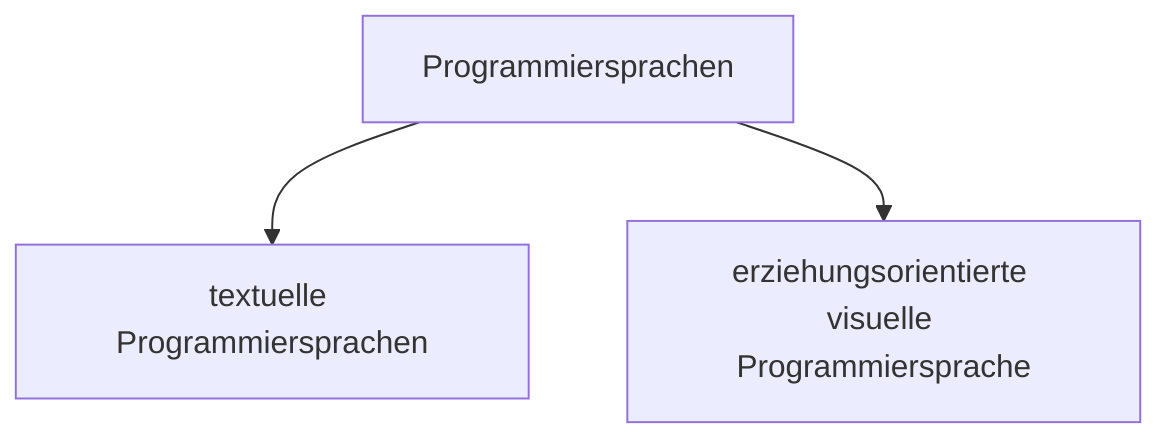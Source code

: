 flowchart TB
A["Programmiersprachen"] --> B["textuelle Programmiersprachen"]
A --> C["erziehungsorientierte visuelle Programmiersprache"]